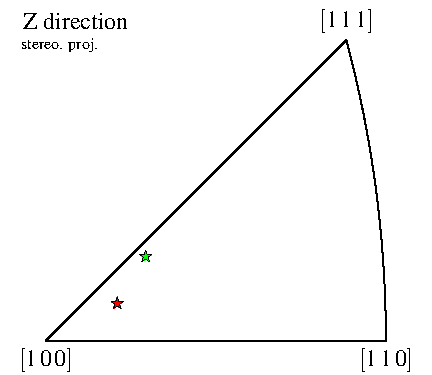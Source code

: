 import graph;
import palette;
import contour;
usepackage("mathptmx"); defaultpen(TimesRoman());
unitsize(1mm);

real scale = 60;
pair O  = (0,0);
pair X  = (1,0);
pair Y  = (0,1);

void circle (pair p, real s, real theta, pen rgba, real transa, pen rgbb, real w)
{
  if (w > 0) filldraw(shift(p)*circle(O, s), rgba+opacity(1-transa), rgbb+w);
  else filldraw(shift(p)*circle(O, s), rgba, invisible);
}
void sphere (pair p, real s, real theta, pen rgba, real transa, pen rgbb, real w)
{ circle (p, s, theta, rgba, transa, rgbb, w); }
void square (pair p, real s, real theta, pen rgba, real transa, pen rgbb, real w)
{ real a = 1.77245385090551602729 * s;
  if (w > 0) filldraw(shift(p)*rotate(theta)*scale(a)*shift((-1/2,-1/2))*unitsquare, rgba+opacity(1-transa), rgbb+w);
  else filldraw(shift(p)*rotate(theta)*scale(a)*shift((-1/2,-1/2))*unitsquare, rgba+opacity(1-transa), invisible);
}
void cube (pair p, real s, real theta, pen rgba, real transa, pen rgbb, real w)
{ square (p, s, theta, rgba, transa, rgbb, w); }
void triangle (pair p, real s, real theta, pen rgba, real transa, pen rgbb, real w)
{ real a = 2.69354737417719672123 * s;
  if (w > 0) filldraw(shift(p)*rotate(theta)*scale(a)*((-0.5,-0.289)--(0.5,-0.289)--(0,0.577)--cycle), rgba+opacity(1-transa), rgbb+w);
  else filldraw(shift(p)*rotate(theta)*scale(a)*((-0.5,-0.289)--(0.5,-0.289)--(0,0.577)--cycle), rgba+opacity(1-transa), invisible);
}
void diamond (pair p, real s, real theta, pen rgba, real transa, pen rgbb, real w)
{ real a = 1.77245385090551602729 * s;
  if (w > 0) filldraw(shift(p)*rotate(45+theta)*scale(a)*shift((-1/2,-1/2))*unitsquare, rgba+opacity(1-transa), rgbb+w);
  else filldraw(shift(p)*rotate(45+theta)*scale(a)*shift((-1/2,-1/2))*unitsquare, rgba+opacity(1-transa), invisible);
}
void star (pair p, real s, real theta, pen rgba, real transa, pen rgbb, real w)
{
  pair pair0 = (0.000000,1.000000);
  pair pair1 = (-0.951057,0.309017);
  pair pair2 = (-0.587785,-0.809017);
  pair pair3 = (0.587785,-0.809017);
  pair pair4 = (0.951057,0.309017);
  pair pair5 = (-0.224514,0.309017);
  pair pair6 = (-0.363271,-0.118034);
  pair pair7 = (-0.000000,-0.381966);
  pair pair8 = (0.363271,-0.118034);
  pair pair9 = (0.224514,0.309017);
if (w > 0) filldraw(shift(p)*rotate(theta)*scale(1.895 * s)*(pair0--pair5--pair1--pair6--pair2--pair7--pair3--pair8--pair4--pair9--cycle), rgba+opacity(1-transa), rgbb+w);
      else filldraw(shift(p)*rotate(theta)*scale(1.895 * s)*(pair0--pair5--pair1--pair6--pair2--pair7--pair3--pair8--pair4--pair9--cycle), rgba+opacity(1-transa), invisible);
}
filldraw (scale(scale)*((-0.133,-0.096)--(1.133,-0.096)--(1.133,1.000)--(-0.133,1.000)--cycle),white,white);
label("$[1\,0\,0]$", scale(scale)*O, S);
label("$[1\,1\,0]$", scale(scale)*X, S);
label("$[1\,1\,1]$", scale(scale/0.414214)*(0.366025,0.366025), N);
path line110111 = (0.414214,-0.000000)--(0.414176,0.010301)--(0.414063,0.020603)--(0.413876,0.030907)--(0.413613,0.041213)--(0.413275,0.051522)--(0.412861,0.061835)--(0.412372,0.072152)--(0.411807,0.082475)--(0.411165,0.092804)--(0.410447,0.103140)--(0.409653,0.113484)--(0.408781,0.123836)--(0.407832,0.134198)--(0.406805,0.144569)--(0.405699,0.154951)--(0.404514,0.165345)--(0.403250,0.175751)--(0.401906,0.186171)--(0.400481,0.196604)--(0.398975,0.207051)--(0.397386,0.217514)--(0.395714,0.227993)--(0.393959,0.238489)--(0.392120,0.249003)--(0.390195,0.259535)--(0.388184,0.270086)--(0.386085,0.280657)--(0.383898,0.291248)--(0.381622,0.301861)--(0.379256,0.312496)--(0.376798,0.323154)--(0.374247,0.333835)--(0.371602,0.344540)--(0.368862,0.355270)--(0.366025,0.366025);
path border = (0,0)--line110111--cycle;
draw (shift(O)*scale(scale/0.414214)*border,black);
star (scale(scale/0.414214)*( 0.087033,  0.045675), 0.600000, 0.000000, rgb(1.000000,0.000000,0.000000), 0.000000, rgb(0.000000,0.000000,0.000000), 0.300000);
star (scale(scale/0.414214)*( 0.121640,  0.102748), 0.600000, 0.000000, rgb(0.000000,1.000000,0.000000), 0.000000, rgb(0.000000,0.000000,0.000000), 0.300000);
label("Z direction", scale(scale)*(-0.083, 0.900), NE);
label("stereo. proj.", scale(scale)*(-0.083, 0.900), SE, fontsize(8));
